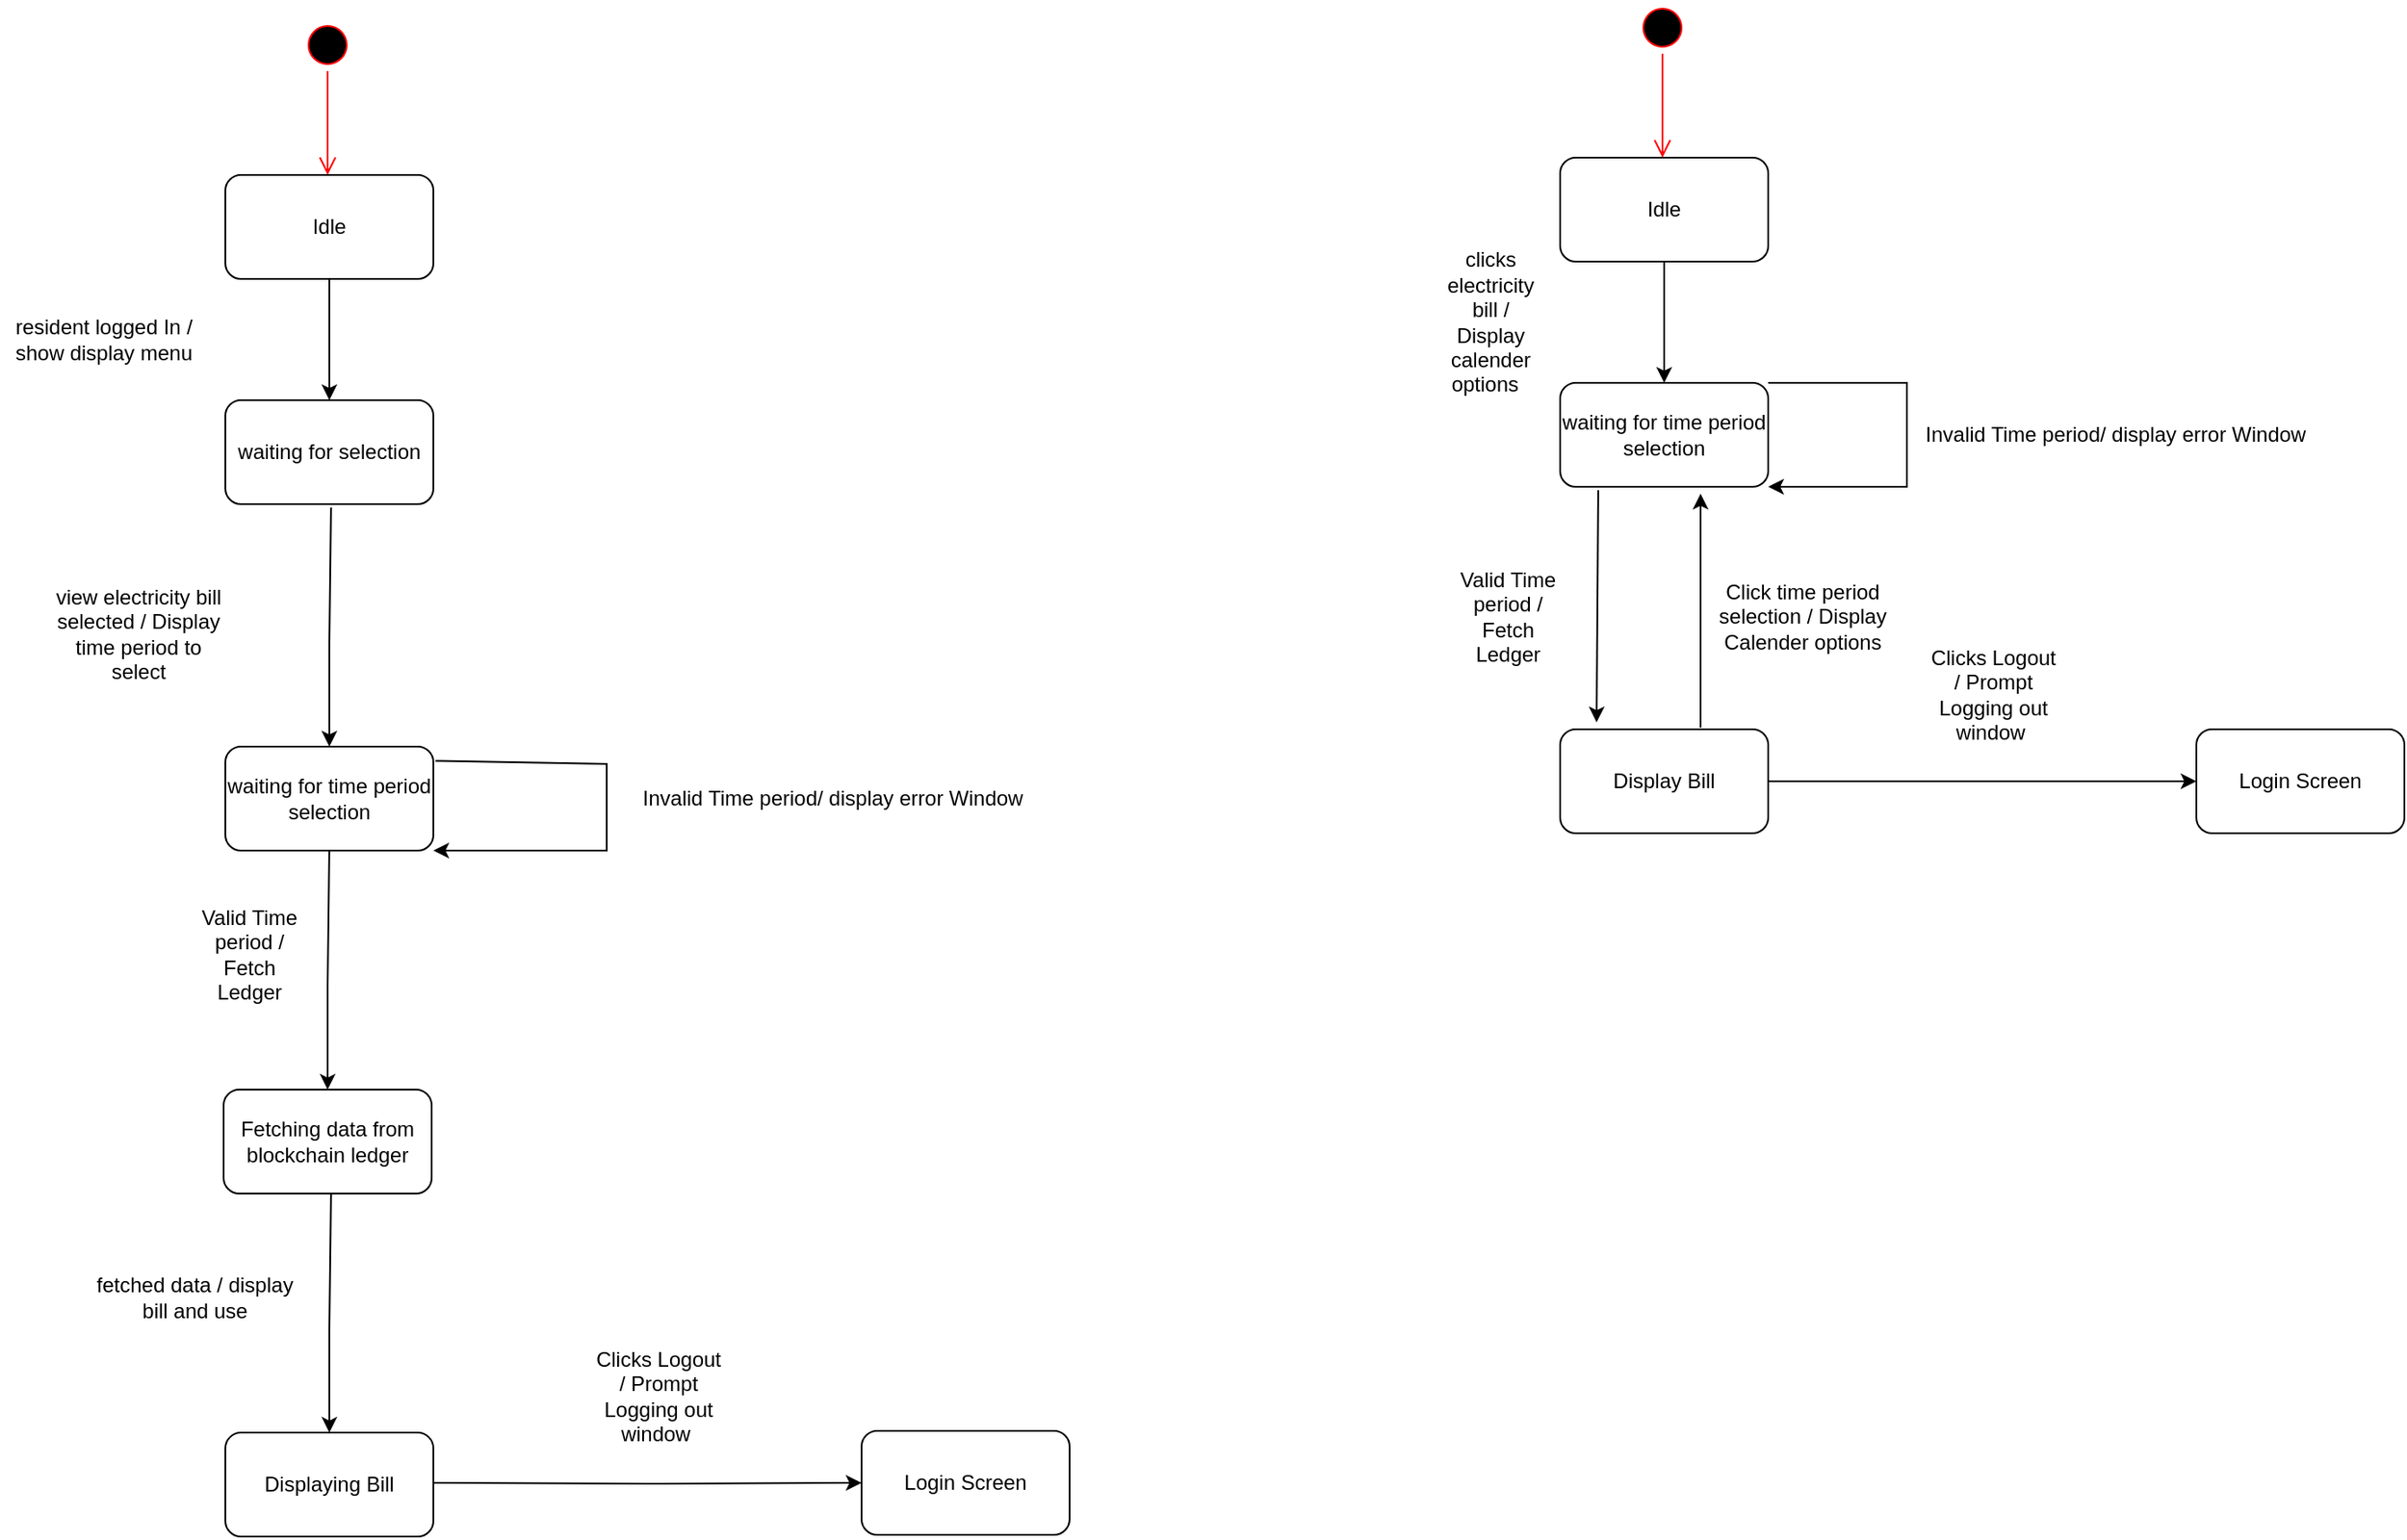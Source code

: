 <mxfile version="17.4.0" type="github">
  <diagram id="xhUp7xmp138iyz3W2qCl" name="Page-1">
    <mxGraphModel dx="868" dy="458" grid="1" gridSize="10" guides="1" tooltips="1" connect="1" arrows="1" fold="1" page="1" pageScale="1" pageWidth="850" pageHeight="1100" math="0" shadow="0">
      <root>
        <mxCell id="0" />
        <mxCell id="1" parent="0" />
        <mxCell id="acDbNe6TPua78I9FgoyM-1" style="edgeStyle=orthogonalEdgeStyle;rounded=0;orthogonalLoop=1;jettySize=auto;html=1;entryX=0.5;entryY=0;entryDx=0;entryDy=0;" edge="1" parent="1" source="acDbNe6TPua78I9FgoyM-2" target="acDbNe6TPua78I9FgoyM-3">
          <mxGeometry relative="1" as="geometry" />
        </mxCell>
        <mxCell id="acDbNe6TPua78I9FgoyM-2" value="Idle" style="rounded=1;whiteSpace=wrap;html=1;" vertex="1" parent="1">
          <mxGeometry x="340" y="100" width="120" height="60" as="geometry" />
        </mxCell>
        <mxCell id="acDbNe6TPua78I9FgoyM-3" value="waiting for selection" style="rounded=1;whiteSpace=wrap;html=1;" vertex="1" parent="1">
          <mxGeometry x="340" y="230" width="120" height="60" as="geometry" />
        </mxCell>
        <mxCell id="acDbNe6TPua78I9FgoyM-4" value="waiting for time period selection" style="rounded=1;whiteSpace=wrap;html=1;" vertex="1" parent="1">
          <mxGeometry x="340" y="430" width="120" height="60" as="geometry" />
        </mxCell>
        <mxCell id="acDbNe6TPua78I9FgoyM-5" value="" style="ellipse;html=1;shape=startState;fillColor=#000000;strokeColor=#ff0000;" vertex="1" parent="1">
          <mxGeometry x="384" y="10" width="30" height="30" as="geometry" />
        </mxCell>
        <mxCell id="acDbNe6TPua78I9FgoyM-6" value="" style="edgeStyle=orthogonalEdgeStyle;html=1;verticalAlign=bottom;endArrow=open;endSize=8;strokeColor=#ff0000;rounded=0;" edge="1" parent="1" source="acDbNe6TPua78I9FgoyM-5">
          <mxGeometry relative="1" as="geometry">
            <mxPoint x="399.0" y="100.0" as="targetPoint" />
          </mxGeometry>
        </mxCell>
        <mxCell id="acDbNe6TPua78I9FgoyM-7" value="resident logged In / show display menu" style="text;html=1;strokeColor=none;fillColor=none;align=center;verticalAlign=middle;whiteSpace=wrap;rounded=0;" vertex="1" parent="1">
          <mxGeometry x="210" y="180" width="120" height="30" as="geometry" />
        </mxCell>
        <mxCell id="acDbNe6TPua78I9FgoyM-8" value="view electricity bill selected / Display time period to select" style="text;html=1;strokeColor=none;fillColor=none;align=center;verticalAlign=middle;whiteSpace=wrap;rounded=0;" vertex="1" parent="1">
          <mxGeometry x="240" y="350" width="100" height="30" as="geometry" />
        </mxCell>
        <mxCell id="acDbNe6TPua78I9FgoyM-9" value="" style="endArrow=classic;html=1;rounded=0;exitX=0.183;exitY=1.033;exitDx=0;exitDy=0;exitPerimeter=0;" edge="1" parent="1">
          <mxGeometry width="50" height="50" relative="1" as="geometry">
            <mxPoint x="400.96" y="291.98" as="sourcePoint" />
            <mxPoint x="400" y="430" as="targetPoint" />
            <Array as="points">
              <mxPoint x="400" y="370" />
            </Array>
          </mxGeometry>
        </mxCell>
        <mxCell id="acDbNe6TPua78I9FgoyM-10" value="Invalid Time period/ display error Window" style="text;html=1;align=center;verticalAlign=middle;resizable=0;points=[];autosize=1;strokeColor=none;fillColor=none;" vertex="1" parent="1">
          <mxGeometry x="570" y="450" width="240" height="20" as="geometry" />
        </mxCell>
        <mxCell id="acDbNe6TPua78I9FgoyM-11" value="" style="endArrow=classic;html=1;rounded=0;exitX=1.01;exitY=0.137;exitDx=0;exitDy=0;exitPerimeter=0;entryX=1;entryY=1;entryDx=0;entryDy=0;" edge="1" parent="1">
          <mxGeometry width="50" height="50" relative="1" as="geometry">
            <mxPoint x="461.2" y="438.22" as="sourcePoint" />
            <mxPoint x="460" y="490" as="targetPoint" />
            <Array as="points">
              <mxPoint x="560" y="440" />
              <mxPoint x="560" y="490" />
            </Array>
          </mxGeometry>
        </mxCell>
        <mxCell id="acDbNe6TPua78I9FgoyM-12" value="Valid Time period / Fetch Ledger" style="text;html=1;strokeColor=none;fillColor=none;align=center;verticalAlign=middle;whiteSpace=wrap;rounded=0;" vertex="1" parent="1">
          <mxGeometry x="324" y="535" width="60" height="30" as="geometry" />
        </mxCell>
        <mxCell id="acDbNe6TPua78I9FgoyM-13" value="Fetching data from blockchain ledger" style="rounded=1;whiteSpace=wrap;html=1;" vertex="1" parent="1">
          <mxGeometry x="339" y="628.02" width="120" height="60" as="geometry" />
        </mxCell>
        <mxCell id="acDbNe6TPua78I9FgoyM-14" value="" style="endArrow=classic;html=1;rounded=0;exitX=0.183;exitY=1.033;exitDx=0;exitDy=0;exitPerimeter=0;" edge="1" parent="1">
          <mxGeometry width="50" height="50" relative="1" as="geometry">
            <mxPoint x="399.96" y="490" as="sourcePoint" />
            <mxPoint x="399.0" y="628.02" as="targetPoint" />
            <Array as="points">
              <mxPoint x="399" y="568.02" />
            </Array>
          </mxGeometry>
        </mxCell>
        <mxCell id="acDbNe6TPua78I9FgoyM-15" value="fetched data / display bill and use" style="text;html=1;strokeColor=none;fillColor=none;align=center;verticalAlign=middle;whiteSpace=wrap;rounded=0;" vertex="1" parent="1">
          <mxGeometry x="260" y="733.02" width="125" height="30" as="geometry" />
        </mxCell>
        <mxCell id="acDbNe6TPua78I9FgoyM-16" value="Displaying Bill" style="rounded=1;whiteSpace=wrap;html=1;" vertex="1" parent="1">
          <mxGeometry x="340" y="826.04" width="120" height="60" as="geometry" />
        </mxCell>
        <mxCell id="acDbNe6TPua78I9FgoyM-17" value="" style="endArrow=classic;html=1;rounded=0;exitX=0.183;exitY=1.033;exitDx=0;exitDy=0;exitPerimeter=0;" edge="1" parent="1">
          <mxGeometry width="50" height="50" relative="1" as="geometry">
            <mxPoint x="400.96" y="688.02" as="sourcePoint" />
            <mxPoint x="400" y="826.04" as="targetPoint" />
            <Array as="points">
              <mxPoint x="400" y="766.04" />
            </Array>
          </mxGeometry>
        </mxCell>
        <mxCell id="acDbNe6TPua78I9FgoyM-18" style="edgeStyle=orthogonalEdgeStyle;rounded=0;orthogonalLoop=1;jettySize=auto;html=1;entryX=0;entryY=0.5;entryDx=0;entryDy=0;" edge="1" parent="1" target="acDbNe6TPua78I9FgoyM-19">
          <mxGeometry relative="1" as="geometry">
            <mxPoint x="460" y="855" as="sourcePoint" />
          </mxGeometry>
        </mxCell>
        <mxCell id="acDbNe6TPua78I9FgoyM-19" value="Login Screen" style="rounded=1;whiteSpace=wrap;html=1;" vertex="1" parent="1">
          <mxGeometry x="707" y="825" width="120" height="60" as="geometry" />
        </mxCell>
        <mxCell id="acDbNe6TPua78I9FgoyM-20" value="Clicks Logout / Prompt Logging out window&amp;nbsp;" style="text;html=1;strokeColor=none;fillColor=none;align=center;verticalAlign=middle;whiteSpace=wrap;rounded=0;" vertex="1" parent="1">
          <mxGeometry x="550" y="785" width="80" height="40" as="geometry" />
        </mxCell>
        <mxCell id="acDbNe6TPua78I9FgoyM-21" style="edgeStyle=orthogonalEdgeStyle;rounded=0;orthogonalLoop=1;jettySize=auto;html=1;entryX=0.5;entryY=0;entryDx=0;entryDy=0;" edge="1" parent="1" source="acDbNe6TPua78I9FgoyM-22" target="acDbNe6TPua78I9FgoyM-23">
          <mxGeometry relative="1" as="geometry" />
        </mxCell>
        <mxCell id="acDbNe6TPua78I9FgoyM-22" value="Idle" style="rounded=1;whiteSpace=wrap;html=1;" vertex="1" parent="1">
          <mxGeometry x="1110" y="90" width="120" height="60" as="geometry" />
        </mxCell>
        <mxCell id="acDbNe6TPua78I9FgoyM-23" value="waiting for time period selection" style="rounded=1;whiteSpace=wrap;html=1;" vertex="1" parent="1">
          <mxGeometry x="1110" y="220" width="120" height="60" as="geometry" />
        </mxCell>
        <mxCell id="acDbNe6TPua78I9FgoyM-24" style="edgeStyle=orthogonalEdgeStyle;rounded=0;orthogonalLoop=1;jettySize=auto;html=1;entryX=0;entryY=0.5;entryDx=0;entryDy=0;" edge="1" parent="1" source="acDbNe6TPua78I9FgoyM-25" target="acDbNe6TPua78I9FgoyM-34">
          <mxGeometry relative="1" as="geometry" />
        </mxCell>
        <mxCell id="acDbNe6TPua78I9FgoyM-25" value="Display Bill" style="rounded=1;whiteSpace=wrap;html=1;" vertex="1" parent="1">
          <mxGeometry x="1110" y="420" width="120" height="60" as="geometry" />
        </mxCell>
        <mxCell id="acDbNe6TPua78I9FgoyM-26" value="" style="ellipse;html=1;shape=startState;fillColor=#000000;strokeColor=#ff0000;" vertex="1" parent="1">
          <mxGeometry x="1154" width="30" height="30" as="geometry" />
        </mxCell>
        <mxCell id="acDbNe6TPua78I9FgoyM-27" value="" style="edgeStyle=orthogonalEdgeStyle;html=1;verticalAlign=bottom;endArrow=open;endSize=8;strokeColor=#ff0000;rounded=0;" edge="1" parent="1" source="acDbNe6TPua78I9FgoyM-26">
          <mxGeometry relative="1" as="geometry">
            <mxPoint x="1169" y="90.0" as="targetPoint" />
          </mxGeometry>
        </mxCell>
        <mxCell id="acDbNe6TPua78I9FgoyM-28" value="clicks electricity bill / Display calender options&amp;nbsp;&amp;nbsp;" style="text;html=1;strokeColor=none;fillColor=none;align=center;verticalAlign=middle;whiteSpace=wrap;rounded=0;" vertex="1" parent="1">
          <mxGeometry x="1040" y="170" width="60" height="30" as="geometry" />
        </mxCell>
        <mxCell id="acDbNe6TPua78I9FgoyM-29" value="Valid Time period / Fetch Ledger" style="text;html=1;strokeColor=none;fillColor=none;align=center;verticalAlign=middle;whiteSpace=wrap;rounded=0;" vertex="1" parent="1">
          <mxGeometry x="1050" y="340" width="60" height="30" as="geometry" />
        </mxCell>
        <mxCell id="acDbNe6TPua78I9FgoyM-30" value="" style="endArrow=classic;html=1;rounded=0;exitX=0.183;exitY=1.033;exitDx=0;exitDy=0;exitPerimeter=0;entryX=0.175;entryY=-0.067;entryDx=0;entryDy=0;entryPerimeter=0;" edge="1" parent="1" source="acDbNe6TPua78I9FgoyM-23" target="acDbNe6TPua78I9FgoyM-25">
          <mxGeometry width="50" height="50" relative="1" as="geometry">
            <mxPoint x="1130" y="340" as="sourcePoint" />
            <mxPoint x="1180" y="290" as="targetPoint" />
          </mxGeometry>
        </mxCell>
        <mxCell id="acDbNe6TPua78I9FgoyM-31" value="" style="endArrow=classic;html=1;rounded=0;entryX=0.675;entryY=1.067;entryDx=0;entryDy=0;entryPerimeter=0;exitX=0.675;exitY=-0.017;exitDx=0;exitDy=0;exitPerimeter=0;" edge="1" parent="1" source="acDbNe6TPua78I9FgoyM-25" target="acDbNe6TPua78I9FgoyM-23">
          <mxGeometry width="50" height="50" relative="1" as="geometry">
            <mxPoint x="1191" y="350" as="sourcePoint" />
            <mxPoint x="1220" y="300" as="targetPoint" />
          </mxGeometry>
        </mxCell>
        <mxCell id="acDbNe6TPua78I9FgoyM-32" value="Invalid Time period/ display error Window" style="text;html=1;align=center;verticalAlign=middle;resizable=0;points=[];autosize=1;strokeColor=none;fillColor=none;" vertex="1" parent="1">
          <mxGeometry x="1310" y="240" width="240" height="20" as="geometry" />
        </mxCell>
        <mxCell id="acDbNe6TPua78I9FgoyM-33" value="" style="endArrow=classic;html=1;rounded=0;exitX=1;exitY=0;exitDx=0;exitDy=0;entryX=1;entryY=1;entryDx=0;entryDy=0;" edge="1" parent="1" source="acDbNe6TPua78I9FgoyM-23" target="acDbNe6TPua78I9FgoyM-23">
          <mxGeometry width="50" height="50" relative="1" as="geometry">
            <mxPoint x="1240" y="240" as="sourcePoint" />
            <mxPoint x="1300" y="280" as="targetPoint" />
            <Array as="points">
              <mxPoint x="1310" y="220" />
              <mxPoint x="1310" y="280" />
            </Array>
          </mxGeometry>
        </mxCell>
        <mxCell id="acDbNe6TPua78I9FgoyM-34" value="Login Screen" style="rounded=1;whiteSpace=wrap;html=1;" vertex="1" parent="1">
          <mxGeometry x="1477" y="420" width="120" height="60" as="geometry" />
        </mxCell>
        <mxCell id="acDbNe6TPua78I9FgoyM-35" value="Clicks Logout / Prompt Logging out window&amp;nbsp;" style="text;html=1;strokeColor=none;fillColor=none;align=center;verticalAlign=middle;whiteSpace=wrap;rounded=0;" vertex="1" parent="1">
          <mxGeometry x="1320" y="380" width="80" height="40" as="geometry" />
        </mxCell>
        <mxCell id="acDbNe6TPua78I9FgoyM-36" value="Click time period selection / Display Calender options" style="text;html=1;strokeColor=none;fillColor=none;align=center;verticalAlign=middle;whiteSpace=wrap;rounded=0;" vertex="1" parent="1">
          <mxGeometry x="1200" y="315" width="100" height="80" as="geometry" />
        </mxCell>
      </root>
    </mxGraphModel>
  </diagram>
</mxfile>

